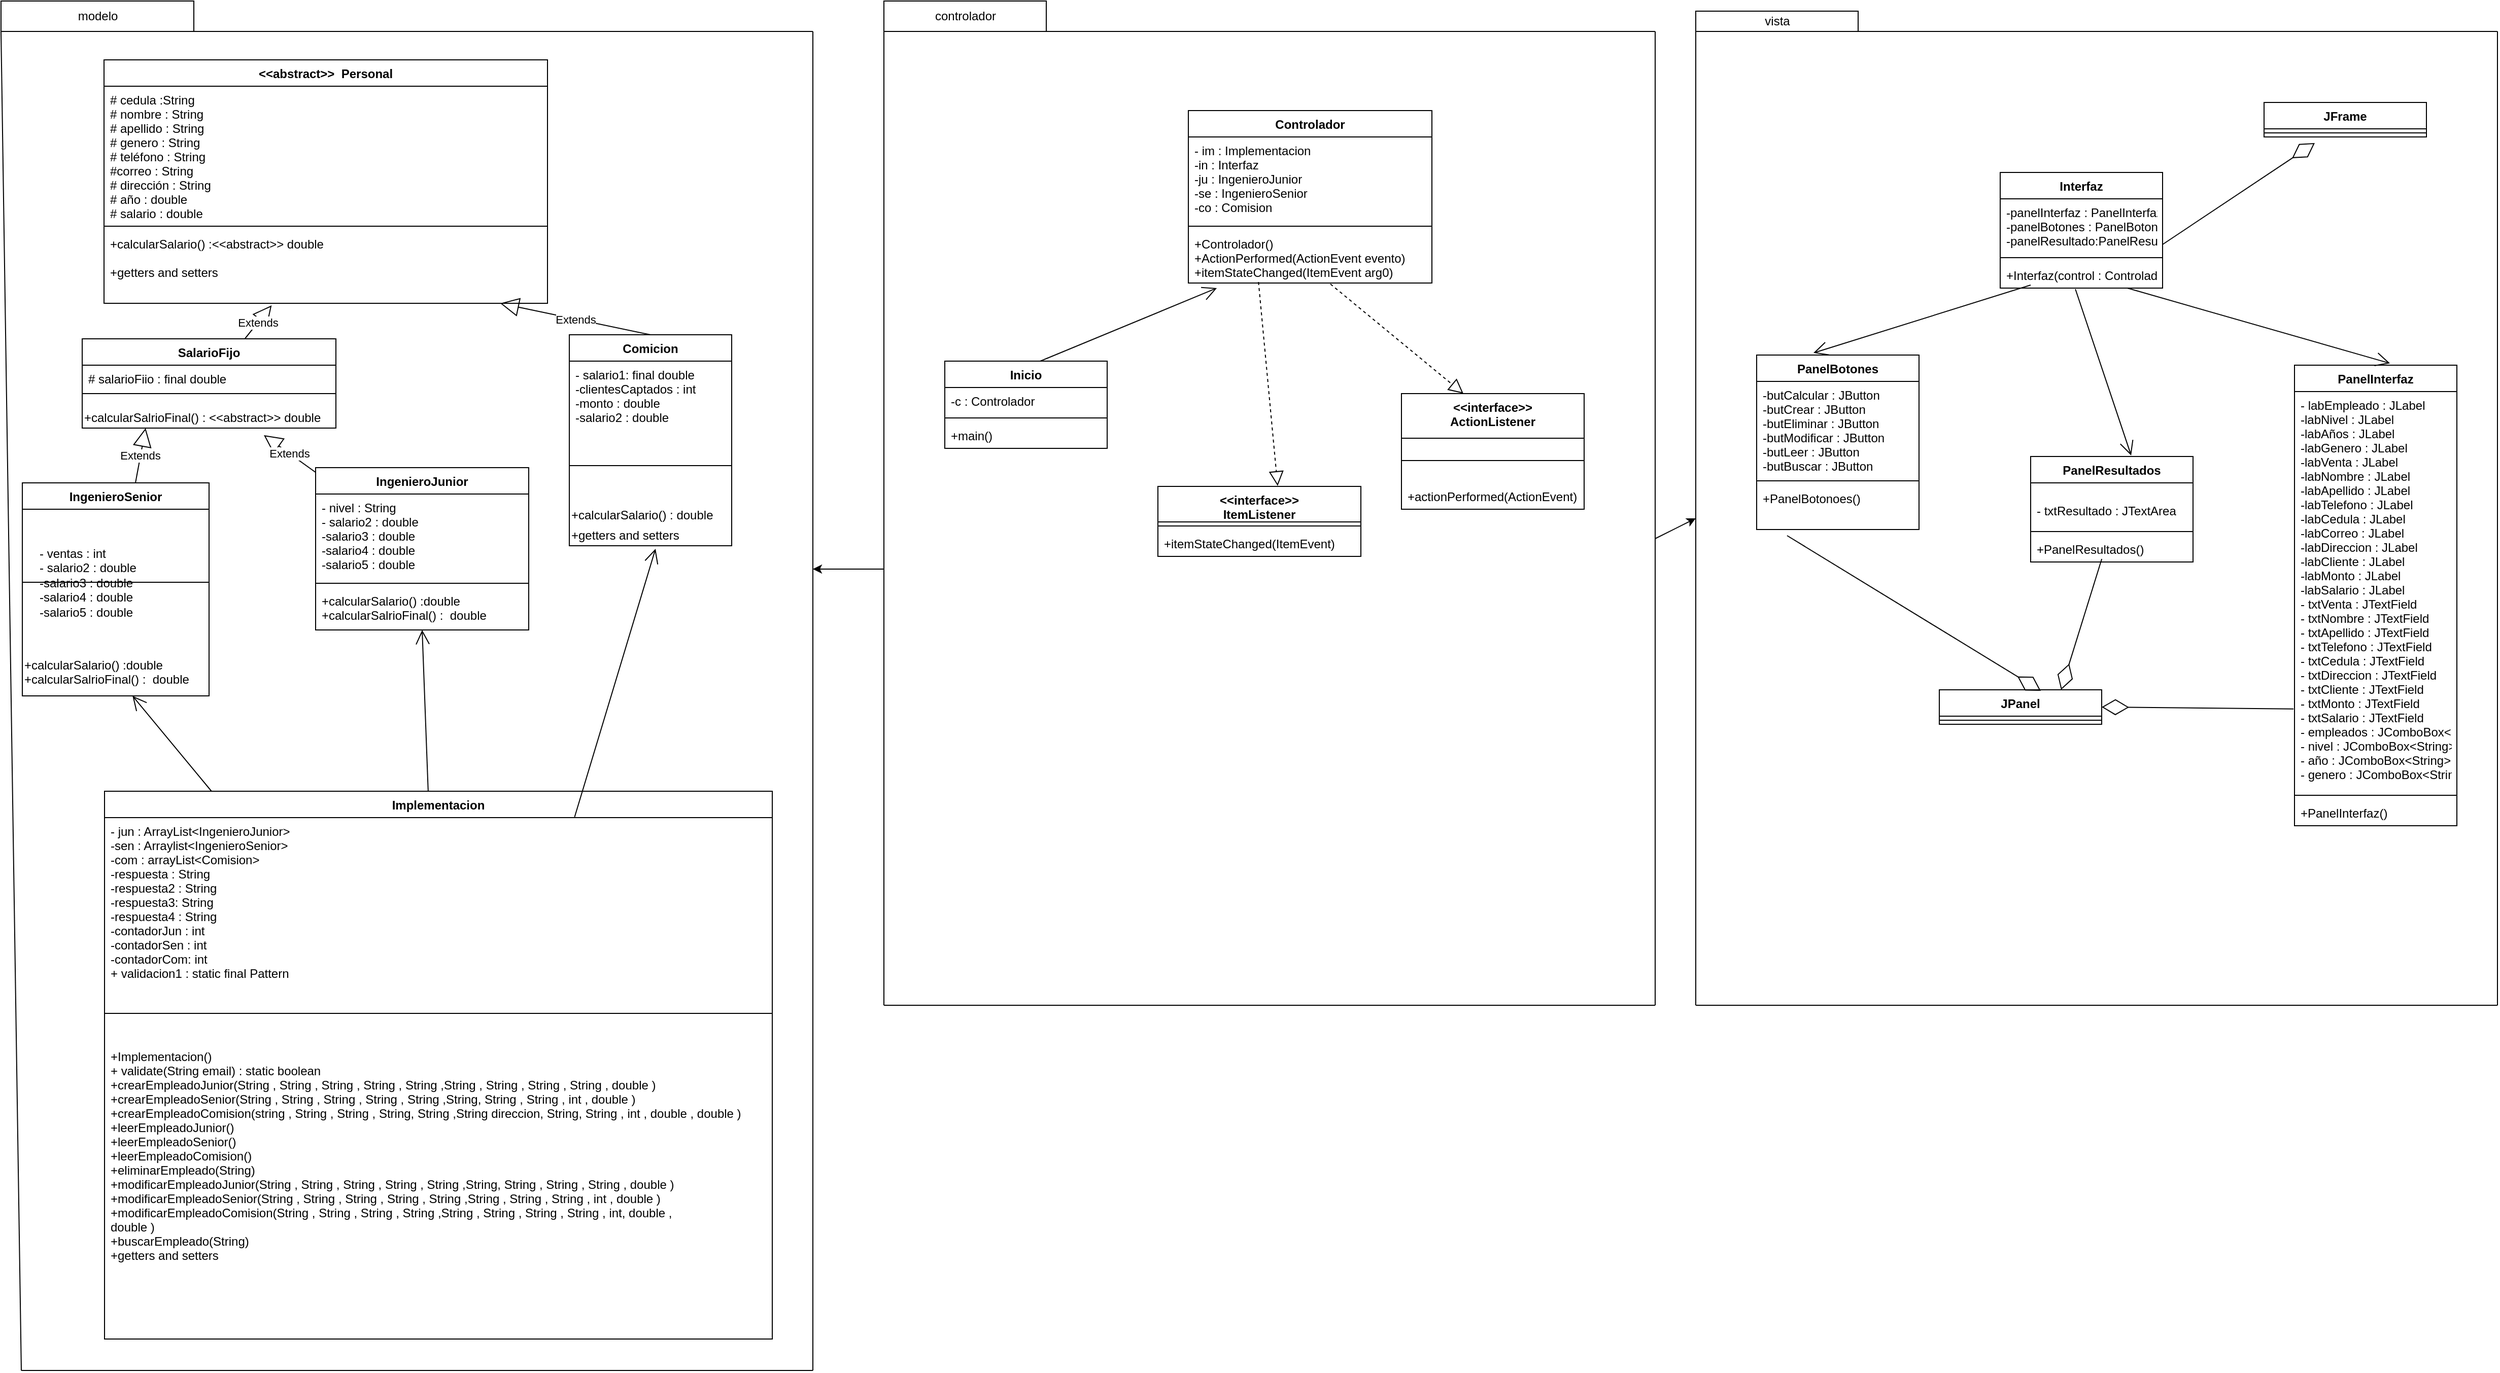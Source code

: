 <mxfile version="11.1.2" type="device"><diagram id="B9UfORxEtsSQzPQCp0wk" name="Page-1"><mxGraphModel dx="1662" dy="834" grid="1" gridSize="10" guides="1" tooltips="1" connect="1" arrows="1" fold="1" page="1" pageScale="1" pageWidth="827" pageHeight="1169" math="0" shadow="0"><root><mxCell id="0"/><mxCell id="1" parent="0"/><mxCell id="OYB0p-qL32B3Ee09H4bs-22" value="&lt;&lt;abstract&gt;&gt;  Personal" style="swimlane;fontStyle=1;align=center;verticalAlign=top;childLayout=stackLayout;horizontal=1;startSize=26;horizontalStack=0;resizeParent=1;resizeParentMax=0;resizeLast=0;collapsible=1;marginBottom=0;" parent="1" vertex="1"><mxGeometry x="111.5" y="68" width="437" height="240" as="geometry"/></mxCell><mxCell id="OYB0p-qL32B3Ee09H4bs-23" value="# cedula :String&#10;# nombre : String&#10;# apellido : String&#10;# genero : String&#10;# teléfono : String &#10;#correo : String&#10;# dirección : String&#10;# año : double&#10;# salario : double&#10;" style="text;strokeColor=none;fillColor=none;align=left;verticalAlign=top;spacingLeft=4;spacingRight=4;overflow=hidden;rotatable=0;points=[[0,0.5],[1,0.5]];portConstraint=eastwest;" parent="OYB0p-qL32B3Ee09H4bs-22" vertex="1"><mxGeometry y="26" width="437" height="134" as="geometry"/></mxCell><mxCell id="OYB0p-qL32B3Ee09H4bs-24" value="" style="line;strokeWidth=1;fillColor=none;align=left;verticalAlign=middle;spacingTop=-1;spacingLeft=3;spacingRight=3;rotatable=0;labelPosition=right;points=[];portConstraint=eastwest;" parent="OYB0p-qL32B3Ee09H4bs-22" vertex="1"><mxGeometry y="160" width="437" height="8" as="geometry"/></mxCell><mxCell id="OYB0p-qL32B3Ee09H4bs-25" value="+calcularSalario() :&lt;&lt;abstract&gt;&gt; double&#10;&#10;+getters and setters" style="text;strokeColor=none;fillColor=none;align=left;verticalAlign=top;spacingLeft=4;spacingRight=4;overflow=hidden;rotatable=0;points=[[0,0.5],[1,0.5]];portConstraint=eastwest;" parent="OYB0p-qL32B3Ee09H4bs-22" vertex="1"><mxGeometry y="168" width="437" height="72" as="geometry"/></mxCell><mxCell id="OYB0p-qL32B3Ee09H4bs-26" value="SalarioFijo" style="swimlane;fontStyle=1;align=center;verticalAlign=top;childLayout=stackLayout;horizontal=1;startSize=26;horizontalStack=0;resizeParent=1;resizeParentMax=0;resizeLast=0;collapsible=1;marginBottom=0;" parent="1" vertex="1"><mxGeometry x="90" y="343" width="250" height="88" as="geometry"/></mxCell><mxCell id="OYB0p-qL32B3Ee09H4bs-27" value="# salarioFijo : final double" style="text;strokeColor=none;fillColor=none;align=left;verticalAlign=top;spacingLeft=4;spacingRight=4;overflow=hidden;rotatable=0;points=[[0,0.5],[1,0.5]];portConstraint=eastwest;" parent="OYB0p-qL32B3Ee09H4bs-26" vertex="1"><mxGeometry y="26" width="250" height="14" as="geometry"/></mxCell><mxCell id="OYB0p-qL32B3Ee09H4bs-28" value="" style="line;strokeWidth=1;fillColor=none;align=left;verticalAlign=middle;spacingTop=-1;spacingLeft=3;spacingRight=3;rotatable=0;labelPosition=right;points=[];portConstraint=eastwest;" parent="OYB0p-qL32B3Ee09H4bs-26" vertex="1"><mxGeometry y="40" width="250" height="28" as="geometry"/></mxCell><mxCell id="TlpxCww3tJWDW8k8uzhV-54" value="+calcularSalrioFinal() : &amp;lt;&amp;lt;abstract&amp;gt;&amp;gt; double" style="text;html=1;resizable=0;points=[];autosize=1;align=left;verticalAlign=top;spacingTop=-4;" parent="OYB0p-qL32B3Ee09H4bs-26" vertex="1"><mxGeometry y="68" width="250" height="20" as="geometry"/></mxCell><mxCell id="OYB0p-qL32B3Ee09H4bs-30" value="Comicion" style="swimlane;fontStyle=1;align=center;verticalAlign=top;childLayout=stackLayout;horizontal=1;startSize=26;horizontalStack=0;resizeParent=1;resizeParentMax=0;resizeLast=0;collapsible=1;marginBottom=0;" parent="1" vertex="1"><mxGeometry x="570" y="339" width="160" height="208" as="geometry"/></mxCell><mxCell id="OYB0p-qL32B3Ee09H4bs-31" value="- salario1: final double&#10;-clientesCaptados : int&#10;-monto : double&#10;-salario2 : double" style="text;strokeColor=none;fillColor=none;align=left;verticalAlign=top;spacingLeft=4;spacingRight=4;overflow=hidden;rotatable=0;points=[[0,0.5],[1,0.5]];portConstraint=eastwest;" parent="OYB0p-qL32B3Ee09H4bs-30" vertex="1"><mxGeometry y="26" width="160" height="64" as="geometry"/></mxCell><mxCell id="OYB0p-qL32B3Ee09H4bs-32" value="" style="line;strokeWidth=1;fillColor=none;align=left;verticalAlign=middle;spacingTop=-1;spacingLeft=3;spacingRight=3;rotatable=0;labelPosition=right;points=[];portConstraint=eastwest;" parent="OYB0p-qL32B3Ee09H4bs-30" vertex="1"><mxGeometry y="90" width="160" height="78" as="geometry"/></mxCell><mxCell id="OYB0p-qL32B3Ee09H4bs-57" value="+calcularSalario() : double" style="text;html=1;resizable=0;points=[];autosize=1;align=left;verticalAlign=top;spacingTop=-4;" parent="OYB0p-qL32B3Ee09H4bs-30" vertex="1"><mxGeometry y="168" width="160" height="20" as="geometry"/></mxCell><mxCell id="JOCEr2NODLWoNBk8-Ieu-1" value="+getters and setters" style="text;html=1;resizable=0;points=[];autosize=1;align=left;verticalAlign=top;spacingTop=-4;" vertex="1" parent="OYB0p-qL32B3Ee09H4bs-30"><mxGeometry y="188" width="160" height="20" as="geometry"/></mxCell><mxCell id="OYB0p-qL32B3Ee09H4bs-35" value="Extends" style="endArrow=block;endSize=16;endFill=0;html=1;exitX=0.5;exitY=0;exitDx=0;exitDy=0;" parent="1" source="OYB0p-qL32B3Ee09H4bs-30" target="OYB0p-qL32B3Ee09H4bs-25" edge="1"><mxGeometry width="160" relative="1" as="geometry"><mxPoint x="500" y="300" as="sourcePoint"/><mxPoint x="660" y="300" as="targetPoint"/></mxGeometry></mxCell><mxCell id="OYB0p-qL32B3Ee09H4bs-36" value="Extends" style="endArrow=block;endSize=16;endFill=0;html=1;entryX=0.378;entryY=1.028;entryDx=0;entryDy=0;entryPerimeter=0;" parent="1" source="OYB0p-qL32B3Ee09H4bs-26" target="OYB0p-qL32B3Ee09H4bs-25" edge="1"><mxGeometry width="160" relative="1" as="geometry"><mxPoint x="230" y="280" as="sourcePoint"/><mxPoint x="390" y="280" as="targetPoint"/></mxGeometry></mxCell><mxCell id="OYB0p-qL32B3Ee09H4bs-37" value="IngenieroSenior" style="swimlane;fontStyle=1;align=center;verticalAlign=top;childLayout=stackLayout;horizontal=1;startSize=26;horizontalStack=0;resizeParent=1;resizeParentMax=0;resizeLast=0;collapsible=1;marginBottom=0;" parent="1" vertex="1"><mxGeometry x="31" y="485" width="184" height="210" as="geometry"/></mxCell><mxCell id="OYB0p-qL32B3Ee09H4bs-39" value="" style="line;strokeWidth=1;fillColor=none;align=left;verticalAlign=middle;spacingTop=-1;spacingLeft=3;spacingRight=3;rotatable=0;labelPosition=right;points=[];portConstraint=eastwest;" parent="OYB0p-qL32B3Ee09H4bs-37" vertex="1"><mxGeometry y="26" width="184" height="144" as="geometry"/></mxCell><mxCell id="JOCEr2NODLWoNBk8-Ieu-2" value="+calcularSalario() :double&lt;br style=&quot;padding: 0px ; margin: 0px&quot;&gt;+calcularSalrioFinal() :&amp;nbsp; double&lt;div style=&quot;padding: 0px ; margin: 0px&quot;&gt;&lt;br style=&quot;padding: 0px ; margin: 0px&quot;&gt;&lt;/div&gt;" style="text;html=1;resizable=0;points=[];autosize=1;align=left;verticalAlign=top;spacingTop=-4;" vertex="1" parent="OYB0p-qL32B3Ee09H4bs-37"><mxGeometry y="170" width="184" height="40" as="geometry"/></mxCell><mxCell id="OYB0p-qL32B3Ee09H4bs-41" value="IngenieroJunior" style="swimlane;fontStyle=1;align=center;verticalAlign=top;childLayout=stackLayout;horizontal=1;startSize=26;horizontalStack=0;resizeParent=1;resizeParentMax=0;resizeLast=0;collapsible=1;marginBottom=0;" parent="1" vertex="1"><mxGeometry x="320" y="470" width="210" height="160" as="geometry"/></mxCell><mxCell id="OYB0p-qL32B3Ee09H4bs-42" value="- nivel : String&#10;- salario2 : double&#10;-salario3 : double&#10;-salario4 : double&#10;-salario5 : double" style="text;strokeColor=none;fillColor=none;align=left;verticalAlign=top;spacingLeft=4;spacingRight=4;overflow=hidden;rotatable=0;points=[[0,0.5],[1,0.5]];portConstraint=eastwest;" parent="OYB0p-qL32B3Ee09H4bs-41" vertex="1"><mxGeometry y="26" width="210" height="84" as="geometry"/></mxCell><mxCell id="OYB0p-qL32B3Ee09H4bs-43" value="" style="line;strokeWidth=1;fillColor=none;align=left;verticalAlign=middle;spacingTop=-1;spacingLeft=3;spacingRight=3;rotatable=0;labelPosition=right;points=[];portConstraint=eastwest;" parent="OYB0p-qL32B3Ee09H4bs-41" vertex="1"><mxGeometry y="110" width="210" height="8" as="geometry"/></mxCell><mxCell id="OYB0p-qL32B3Ee09H4bs-44" value="+calcularSalario() :double&#10;+calcularSalrioFinal() :  double&#10;" style="text;strokeColor=none;fillColor=none;align=left;verticalAlign=top;spacingLeft=4;spacingRight=4;overflow=hidden;rotatable=0;points=[[0,0.5],[1,0.5]];portConstraint=eastwest;" parent="OYB0p-qL32B3Ee09H4bs-41" vertex="1"><mxGeometry y="118" width="210" height="42" as="geometry"/></mxCell><mxCell id="TlpxCww3tJWDW8k8uzhV-56" value="&#10;" style="text;strokeColor=none;fillColor=none;align=left;verticalAlign=top;spacingLeft=4;spacingRight=4;overflow=hidden;rotatable=0;points=[[0,0.5],[1,0.5]];portConstraint=eastwest;" parent="OYB0p-qL32B3Ee09H4bs-41" vertex="1"><mxGeometry y="160" width="210" as="geometry"/></mxCell><mxCell id="OYB0p-qL32B3Ee09H4bs-45" value="Extends" style="endArrow=block;endSize=16;endFill=0;html=1;entryX=0.25;entryY=1;entryDx=0;entryDy=0;" parent="1" source="OYB0p-qL32B3Ee09H4bs-37" target="OYB0p-qL32B3Ee09H4bs-26" edge="1"><mxGeometry width="160" relative="1" as="geometry"><mxPoint x="90" y="475.5" as="sourcePoint"/><mxPoint x="204.08" y="428.012" as="targetPoint"/></mxGeometry></mxCell><mxCell id="OYB0p-qL32B3Ee09H4bs-47" value="Extends" style="endArrow=block;endSize=16;endFill=0;html=1;" parent="1" source="OYB0p-qL32B3Ee09H4bs-41" edge="1"><mxGeometry width="160" relative="1" as="geometry"><mxPoint x="10" y="630" as="sourcePoint"/><mxPoint x="269" y="438" as="targetPoint"/><Array as="points"/></mxGeometry></mxCell><mxCell id="OYB0p-qL32B3Ee09H4bs-48" value="Implementacion" style="swimlane;fontStyle=1;align=center;verticalAlign=top;childLayout=stackLayout;horizontal=1;startSize=26;horizontalStack=0;resizeParent=1;resizeParentMax=0;resizeLast=0;collapsible=1;marginBottom=0;" parent="1" vertex="1"><mxGeometry x="112" y="789" width="658" height="540" as="geometry"/></mxCell><mxCell id="OYB0p-qL32B3Ee09H4bs-49" value="- jun : ArrayList&lt;IngenieroJunior&gt;&#10;-sen : Arraylist&lt;IngenieroSenior&gt;&#10;-com : arrayList&lt;Comision&gt;&#10;-respuesta : String&#10;-respuesta2 : String&#10;-respuesta3: String&#10;-respuesta4 : String&#10;-contadorJun : int&#10;-contadorSen : int&#10;-contadorCom: int&#10;+ validacion1 : static final Pattern&#10; " style="text;strokeColor=none;fillColor=none;align=left;verticalAlign=top;spacingLeft=4;spacingRight=4;overflow=hidden;rotatable=0;points=[[0,0.5],[1,0.5]];portConstraint=eastwest;" parent="OYB0p-qL32B3Ee09H4bs-48" vertex="1"><mxGeometry y="26" width="658" height="164" as="geometry"/></mxCell><mxCell id="OYB0p-qL32B3Ee09H4bs-50" value="" style="line;strokeWidth=1;fillColor=none;align=left;verticalAlign=middle;spacingTop=-1;spacingLeft=3;spacingRight=3;rotatable=0;labelPosition=right;points=[];portConstraint=eastwest;" parent="OYB0p-qL32B3Ee09H4bs-48" vertex="1"><mxGeometry y="190" width="658" height="58" as="geometry"/></mxCell><mxCell id="OYB0p-qL32B3Ee09H4bs-51" value="+Implementacion()&#10;+ validate(String email) : static boolean&#10;+crearEmpleadoJunior(String , String , String , String , String ,String , String , String , String , double )&#10;+crearEmpleadoSenior(String , String , String , String , String ,String, String , String , int , double )&#10;+crearEmpleadoComision(string , String , String , String, String ,String direccion, String, String , int , double , double )&#10;+leerEmpleadoJunior()&#10;+leerEmpleadoSenior()&#10;+leerEmpleadoComision()&#10;+eliminarEmpleado(String)&#10;+modificarEmpleadoJunior(String , String , String , String , String ,String, String , String , String , double )&#10;+modificarEmpleadoSenior(String , String , String , String , String ,String , String , String , int , double )&#10;+modificarEmpleadoComision(String , String , String , String ,String , String , String , String , int, double ,&#10;&#9;&#9;&#9;double )&#10;+buscarEmpleado(String)&#10;+getters and setters" style="text;strokeColor=none;fillColor=none;align=left;verticalAlign=top;spacingLeft=4;spacingRight=4;overflow=hidden;rotatable=0;points=[[0,0.5],[1,0.5]];portConstraint=eastwest;" parent="OYB0p-qL32B3Ee09H4bs-48" vertex="1"><mxGeometry y="248" width="658" height="292" as="geometry"/></mxCell><mxCell id="OYB0p-qL32B3Ee09H4bs-52" value="" style="endArrow=open;endFill=1;endSize=12;html=1;" parent="1" source="OYB0p-qL32B3Ee09H4bs-48" target="TlpxCww3tJWDW8k8uzhV-56" edge="1"><mxGeometry width="160" relative="1" as="geometry"><mxPoint x="470" y="700" as="sourcePoint"/><mxPoint x="334" y="588" as="targetPoint"/></mxGeometry></mxCell><mxCell id="OYB0p-qL32B3Ee09H4bs-53" value="" style="endArrow=open;endFill=1;endSize=12;html=1;" parent="1" source="OYB0p-qL32B3Ee09H4bs-48" edge="1" target="JOCEr2NODLWoNBk8-Ieu-2"><mxGeometry width="160" relative="1" as="geometry"><mxPoint x="120" y="720" as="sourcePoint"/><mxPoint x="140" y="690" as="targetPoint"/></mxGeometry></mxCell><mxCell id="OYB0p-qL32B3Ee09H4bs-54" value="" style="endArrow=open;endFill=1;endSize=12;html=1;exitX=0.704;exitY=0.047;exitDx=0;exitDy=0;exitPerimeter=0;entryX=0.531;entryY=1.15;entryDx=0;entryDy=0;entryPerimeter=0;" parent="1" source="OYB0p-qL32B3Ee09H4bs-48" target="JOCEr2NODLWoNBk8-Ieu-1" edge="1"><mxGeometry width="160" relative="1" as="geometry"><mxPoint x="560" y="630" as="sourcePoint"/><mxPoint x="644.398" y="425" as="targetPoint"/></mxGeometry></mxCell><mxCell id="TlpxCww3tJWDW8k8uzhV-13" value="" style="endArrow=none;html=1;" parent="1" edge="1"><mxGeometry width="50" height="50" relative="1" as="geometry"><mxPoint x="30" y="1360" as="sourcePoint"/><mxPoint x="10" y="40" as="targetPoint"/></mxGeometry></mxCell><mxCell id="TlpxCww3tJWDW8k8uzhV-14" value="" style="endArrow=none;html=1;" parent="1" edge="1"><mxGeometry width="50" height="50" relative="1" as="geometry"><mxPoint x="30" y="1360" as="sourcePoint"/><mxPoint x="810" y="1360" as="targetPoint"/></mxGeometry></mxCell><mxCell id="TlpxCww3tJWDW8k8uzhV-15" value="" style="endArrow=none;html=1;" parent="1" edge="1"><mxGeometry width="50" height="50" relative="1" as="geometry"><mxPoint x="810" y="1360" as="sourcePoint"/><mxPoint x="810" y="40" as="targetPoint"/></mxGeometry></mxCell><mxCell id="TlpxCww3tJWDW8k8uzhV-16" value="" style="endArrow=none;html=1;" parent="1" edge="1"><mxGeometry width="50" height="50" relative="1" as="geometry"><mxPoint x="10" y="40" as="sourcePoint"/><mxPoint x="810" y="40" as="targetPoint"/><Array as="points"><mxPoint x="620" y="40"/></Array></mxGeometry></mxCell><mxCell id="TlpxCww3tJWDW8k8uzhV-17" value="" style="endArrow=none;html=1;" parent="1" edge="1"><mxGeometry width="50" height="50" relative="1" as="geometry"><mxPoint x="10" y="20" as="sourcePoint"/><mxPoint x="200" y="20" as="targetPoint"/><Array as="points"/></mxGeometry></mxCell><mxCell id="TlpxCww3tJWDW8k8uzhV-18" value="" style="endArrow=none;html=1;" parent="1" edge="1"><mxGeometry width="50" height="50" relative="1" as="geometry"><mxPoint x="200" y="40" as="sourcePoint"/><mxPoint x="200" y="20" as="targetPoint"/></mxGeometry></mxCell><mxCell id="TlpxCww3tJWDW8k8uzhV-19" value="" style="endArrow=none;html=1;" parent="1" edge="1"><mxGeometry width="50" height="50" relative="1" as="geometry"><mxPoint x="10" y="40" as="sourcePoint"/><mxPoint x="10" y="20" as="targetPoint"/></mxGeometry></mxCell><mxCell id="TlpxCww3tJWDW8k8uzhV-20" value="Controlador" style="swimlane;fontStyle=1;align=center;verticalAlign=top;childLayout=stackLayout;horizontal=1;startSize=26;horizontalStack=0;resizeParent=1;resizeParentMax=0;resizeLast=0;collapsible=1;marginBottom=0;" parent="1" vertex="1"><mxGeometry x="1180" y="118" width="240" height="170" as="geometry"/></mxCell><mxCell id="TlpxCww3tJWDW8k8uzhV-21" value="- im : Implementacion&#10;-in : Interfaz&#10;-ju : IngenieroJunior&#10;-se : IngenieroSenior&#10;-co : Comision" style="text;strokeColor=none;fillColor=none;align=left;verticalAlign=top;spacingLeft=4;spacingRight=4;overflow=hidden;rotatable=0;points=[[0,0.5],[1,0.5]];portConstraint=eastwest;" parent="TlpxCww3tJWDW8k8uzhV-20" vertex="1"><mxGeometry y="26" width="240" height="84" as="geometry"/></mxCell><mxCell id="TlpxCww3tJWDW8k8uzhV-22" value="" style="line;strokeWidth=1;fillColor=none;align=left;verticalAlign=middle;spacingTop=-1;spacingLeft=3;spacingRight=3;rotatable=0;labelPosition=right;points=[];portConstraint=eastwest;" parent="TlpxCww3tJWDW8k8uzhV-20" vertex="1"><mxGeometry y="110" width="240" height="8" as="geometry"/></mxCell><mxCell id="TlpxCww3tJWDW8k8uzhV-23" value="+Controlador()&#10;+ActionPerformed(ActionEvent evento)&#10;+itemStateChanged(ItemEvent arg0)" style="text;strokeColor=none;fillColor=none;align=left;verticalAlign=top;spacingLeft=4;spacingRight=4;overflow=hidden;rotatable=0;points=[[0,0.5],[1,0.5]];portConstraint=eastwest;" parent="TlpxCww3tJWDW8k8uzhV-20" vertex="1"><mxGeometry y="118" width="240" height="52" as="geometry"/></mxCell><mxCell id="TlpxCww3tJWDW8k8uzhV-24" value="" style="endArrow=none;html=1;" parent="1" edge="1"><mxGeometry width="50" height="50" relative="1" as="geometry"><mxPoint x="880" y="1000" as="sourcePoint"/><mxPoint x="880" y="30" as="targetPoint"/></mxGeometry></mxCell><mxCell id="TlpxCww3tJWDW8k8uzhV-25" value="" style="endArrow=none;html=1;" parent="1" edge="1"><mxGeometry width="50" height="50" relative="1" as="geometry"><mxPoint x="880" y="1000" as="sourcePoint"/><mxPoint x="1640" y="1000" as="targetPoint"/></mxGeometry></mxCell><mxCell id="TlpxCww3tJWDW8k8uzhV-26" value="" style="endArrow=none;html=1;" parent="1" edge="1"><mxGeometry width="50" height="50" relative="1" as="geometry"><mxPoint x="1640" y="1000" as="sourcePoint"/><mxPoint x="1640" y="40" as="targetPoint"/></mxGeometry></mxCell><mxCell id="TlpxCww3tJWDW8k8uzhV-27" value="" style="endArrow=none;html=1;" parent="1" edge="1"><mxGeometry width="50" height="50" relative="1" as="geometry"><mxPoint x="880" y="40" as="sourcePoint"/><mxPoint x="1640" y="40" as="targetPoint"/></mxGeometry></mxCell><mxCell id="TlpxCww3tJWDW8k8uzhV-28" value="" style="endArrow=classic;html=1;" parent="1" edge="1"><mxGeometry width="50" height="50" relative="1" as="geometry"><mxPoint x="880" y="570" as="sourcePoint"/><mxPoint x="810" y="570" as="targetPoint"/></mxGeometry></mxCell><mxCell id="TlpxCww3tJWDW8k8uzhV-29" value="" style="endArrow=none;html=1;" parent="1" source="TlpxCww3tJWDW8k8uzhV-50" edge="1"><mxGeometry width="50" height="50" relative="1" as="geometry"><mxPoint x="880" y="20" as="sourcePoint"/><mxPoint x="1040" y="20" as="targetPoint"/></mxGeometry></mxCell><mxCell id="TlpxCww3tJWDW8k8uzhV-30" value="" style="endArrow=none;html=1;" parent="1" edge="1"><mxGeometry width="50" height="50" relative="1" as="geometry"><mxPoint x="1040" y="40" as="sourcePoint"/><mxPoint x="1040" y="20" as="targetPoint"/></mxGeometry></mxCell><mxCell id="TlpxCww3tJWDW8k8uzhV-31" value="" style="endArrow=none;html=1;" parent="1" edge="1"><mxGeometry width="50" height="50" relative="1" as="geometry"><mxPoint x="880" y="40" as="sourcePoint"/><mxPoint x="880" y="20" as="targetPoint"/><Array as="points"/></mxGeometry></mxCell><mxCell id="TlpxCww3tJWDW8k8uzhV-32" value="Interfaz" style="swimlane;fontStyle=1;align=center;verticalAlign=top;childLayout=stackLayout;horizontal=1;startSize=26;horizontalStack=0;resizeParent=1;resizeParentMax=0;resizeLast=0;collapsible=1;marginBottom=0;" parent="1" vertex="1"><mxGeometry x="1980" y="179" width="160" height="114" as="geometry"/></mxCell><mxCell id="TlpxCww3tJWDW8k8uzhV-33" value="-panelInterfaz : PanelInterfaz&#10;-panelBotones : PanelBotones&#10;-panelResultado:PanelResultado&#10;" style="text;strokeColor=none;fillColor=none;align=left;verticalAlign=top;spacingLeft=4;spacingRight=4;overflow=hidden;rotatable=0;points=[[0,0.5],[1,0.5]];portConstraint=eastwest;" parent="TlpxCww3tJWDW8k8uzhV-32" vertex="1"><mxGeometry y="26" width="160" height="54" as="geometry"/></mxCell><mxCell id="TlpxCww3tJWDW8k8uzhV-34" value="" style="line;strokeWidth=1;fillColor=none;align=left;verticalAlign=middle;spacingTop=-1;spacingLeft=3;spacingRight=3;rotatable=0;labelPosition=right;points=[];portConstraint=eastwest;" parent="TlpxCww3tJWDW8k8uzhV-32" vertex="1"><mxGeometry y="80" width="160" height="8" as="geometry"/></mxCell><mxCell id="TlpxCww3tJWDW8k8uzhV-35" value="+Interfaz(control : Controlador)" style="text;strokeColor=none;fillColor=none;align=left;verticalAlign=top;spacingLeft=4;spacingRight=4;overflow=hidden;rotatable=0;points=[[0,0.5],[1,0.5]];portConstraint=eastwest;" parent="TlpxCww3tJWDW8k8uzhV-32" vertex="1"><mxGeometry y="88" width="160" height="26" as="geometry"/></mxCell><mxCell id="TlpxCww3tJWDW8k8uzhV-36" value="" style="endArrow=classic;html=1;" parent="1" edge="1"><mxGeometry width="50" height="50" relative="1" as="geometry"><mxPoint x="1640" y="540" as="sourcePoint"/><mxPoint x="1680" y="520" as="targetPoint"/></mxGeometry></mxCell><mxCell id="TlpxCww3tJWDW8k8uzhV-37" value="" style="endArrow=none;html=1;" parent="1" edge="1"><mxGeometry width="50" height="50" relative="1" as="geometry"><mxPoint x="1680" y="1000" as="sourcePoint"/><mxPoint x="1680" y="40" as="targetPoint"/></mxGeometry></mxCell><mxCell id="TlpxCww3tJWDW8k8uzhV-38" value="" style="endArrow=none;html=1;" parent="1" edge="1"><mxGeometry width="50" height="50" relative="1" as="geometry"><mxPoint x="1680" y="1000" as="sourcePoint"/><mxPoint x="2470" y="1000" as="targetPoint"/></mxGeometry></mxCell><mxCell id="TlpxCww3tJWDW8k8uzhV-39" value="" style="endArrow=none;html=1;" parent="1" edge="1"><mxGeometry width="50" height="50" relative="1" as="geometry"><mxPoint x="2470" y="1000" as="sourcePoint"/><mxPoint x="2470" y="40" as="targetPoint"/></mxGeometry></mxCell><mxCell id="TlpxCww3tJWDW8k8uzhV-40" value="" style="endArrow=none;html=1;" parent="1" edge="1"><mxGeometry width="50" height="50" relative="1" as="geometry"><mxPoint x="1680" y="40" as="sourcePoint"/><mxPoint x="2470" y="40" as="targetPoint"/></mxGeometry></mxCell><mxCell id="TlpxCww3tJWDW8k8uzhV-41" value="" style="endArrow=none;html=1;" parent="1" source="TlpxCww3tJWDW8k8uzhV-48" edge="1"><mxGeometry width="50" height="50" relative="1" as="geometry"><mxPoint x="1840" y="20" as="sourcePoint"/><mxPoint x="1680" y="20" as="targetPoint"/></mxGeometry></mxCell><mxCell id="TlpxCww3tJWDW8k8uzhV-43" value="" style="endArrow=none;html=1;" parent="1" edge="1"><mxGeometry width="50" height="50" relative="1" as="geometry"><mxPoint x="1680" y="70" as="sourcePoint"/><mxPoint x="1680" y="20" as="targetPoint"/></mxGeometry></mxCell><mxCell id="TlpxCww3tJWDW8k8uzhV-44" value="" style="endArrow=none;html=1;" parent="1" edge="1"><mxGeometry width="50" height="50" relative="1" as="geometry"><mxPoint x="1680" y="60" as="sourcePoint"/><mxPoint x="1680" y="20" as="targetPoint"/></mxGeometry></mxCell><mxCell id="TlpxCww3tJWDW8k8uzhV-46" value="" style="endArrow=none;html=1;" parent="1" edge="1"><mxGeometry width="50" height="50" relative="1" as="geometry"><mxPoint x="1840" y="40" as="sourcePoint"/><mxPoint x="1840" y="20" as="targetPoint"/></mxGeometry></mxCell><mxCell id="TlpxCww3tJWDW8k8uzhV-48" value="vista" style="html=1;" parent="1" vertex="1"><mxGeometry x="1680" y="20" width="160" height="20" as="geometry"/></mxCell><mxCell id="TlpxCww3tJWDW8k8uzhV-49" value="" style="endArrow=none;html=1;" parent="1" target="TlpxCww3tJWDW8k8uzhV-48" edge="1"><mxGeometry width="50" height="50" relative="1" as="geometry"><mxPoint x="1840" y="20" as="sourcePoint"/><mxPoint x="1680" y="20" as="targetPoint"/></mxGeometry></mxCell><mxCell id="TlpxCww3tJWDW8k8uzhV-50" value="controlador" style="html=1;" parent="1" vertex="1"><mxGeometry x="880" y="10" width="160" height="30" as="geometry"/></mxCell><mxCell id="TlpxCww3tJWDW8k8uzhV-51" value="" style="endArrow=none;html=1;" parent="1" target="TlpxCww3tJWDW8k8uzhV-50" edge="1"><mxGeometry width="50" height="50" relative="1" as="geometry"><mxPoint x="880" y="20" as="sourcePoint"/><mxPoint x="1040" y="20" as="targetPoint"/></mxGeometry></mxCell><mxCell id="TlpxCww3tJWDW8k8uzhV-52" value="modelo" style="html=1;" parent="1" vertex="1"><mxGeometry x="10" y="10" width="190" height="30" as="geometry"/></mxCell><mxCell id="TlpxCww3tJWDW8k8uzhV-58" value="- ventas : int&lt;br&gt;- salario2 : double&lt;br style=&quot;padding: 0px ; margin: 0px&quot;&gt;-salario3 : double&lt;br style=&quot;padding: 0px ; margin: 0px&quot;&gt;-salario4 : double&lt;br style=&quot;padding: 0px ; margin: 0px&quot;&gt;-salario5 : double" style="text;html=1;resizable=0;points=[];autosize=1;align=left;verticalAlign=top;spacingTop=-4;" parent="1" vertex="1"><mxGeometry x="46" y="545" width="110" height="70" as="geometry"/></mxCell><mxCell id="TlpxCww3tJWDW8k8uzhV-60" value="Inicio" style="swimlane;fontStyle=1;align=center;verticalAlign=top;childLayout=stackLayout;horizontal=1;startSize=26;horizontalStack=0;resizeParent=1;resizeParentMax=0;resizeLast=0;collapsible=1;marginBottom=0;" parent="1" vertex="1"><mxGeometry x="940" y="365" width="160" height="86" as="geometry"/></mxCell><mxCell id="TlpxCww3tJWDW8k8uzhV-61" value="-c : Controlador" style="text;strokeColor=none;fillColor=none;align=left;verticalAlign=top;spacingLeft=4;spacingRight=4;overflow=hidden;rotatable=0;points=[[0,0.5],[1,0.5]];portConstraint=eastwest;" parent="TlpxCww3tJWDW8k8uzhV-60" vertex="1"><mxGeometry y="26" width="160" height="26" as="geometry"/></mxCell><mxCell id="TlpxCww3tJWDW8k8uzhV-62" value="" style="line;strokeWidth=1;fillColor=none;align=left;verticalAlign=middle;spacingTop=-1;spacingLeft=3;spacingRight=3;rotatable=0;labelPosition=right;points=[];portConstraint=eastwest;" parent="TlpxCww3tJWDW8k8uzhV-60" vertex="1"><mxGeometry y="52" width="160" height="8" as="geometry"/></mxCell><mxCell id="TlpxCww3tJWDW8k8uzhV-63" value="+main()" style="text;strokeColor=none;fillColor=none;align=left;verticalAlign=top;spacingLeft=4;spacingRight=4;overflow=hidden;rotatable=0;points=[[0,0.5],[1,0.5]];portConstraint=eastwest;" parent="TlpxCww3tJWDW8k8uzhV-60" vertex="1"><mxGeometry y="60" width="160" height="26" as="geometry"/></mxCell><mxCell id="TlpxCww3tJWDW8k8uzhV-64" value="&lt;&lt;interface&gt;&gt;&#10;ActionListener" style="swimlane;fontStyle=1;align=center;verticalAlign=top;childLayout=stackLayout;horizontal=1;startSize=44;horizontalStack=0;resizeParent=1;resizeParentMax=0;resizeLast=0;collapsible=1;marginBottom=0;" parent="1" vertex="1"><mxGeometry x="1390" y="397" width="180" height="114" as="geometry"/></mxCell><mxCell id="TlpxCww3tJWDW8k8uzhV-66" value="" style="line;strokeWidth=1;fillColor=none;align=left;verticalAlign=middle;spacingTop=-1;spacingLeft=3;spacingRight=3;rotatable=0;labelPosition=right;points=[];portConstraint=eastwest;" parent="TlpxCww3tJWDW8k8uzhV-64" vertex="1"><mxGeometry y="44" width="180" height="44" as="geometry"/></mxCell><mxCell id="TlpxCww3tJWDW8k8uzhV-67" value="+actionPerformed(ActionEvent)" style="text;strokeColor=none;fillColor=none;align=left;verticalAlign=top;spacingLeft=4;spacingRight=4;overflow=hidden;rotatable=0;points=[[0,0.5],[1,0.5]];portConstraint=eastwest;" parent="TlpxCww3tJWDW8k8uzhV-64" vertex="1"><mxGeometry y="88" width="180" height="26" as="geometry"/></mxCell><mxCell id="TlpxCww3tJWDW8k8uzhV-68" value="&lt;&lt;interface&gt;&gt;&#10;ItemListener" style="swimlane;fontStyle=1;align=center;verticalAlign=top;childLayout=stackLayout;horizontal=1;startSize=35;horizontalStack=0;resizeParent=1;resizeParentMax=0;resizeLast=0;collapsible=1;marginBottom=0;" parent="1" vertex="1"><mxGeometry x="1150" y="488.5" width="200" height="69" as="geometry"/></mxCell><mxCell id="TlpxCww3tJWDW8k8uzhV-70" value="" style="line;strokeWidth=1;fillColor=none;align=left;verticalAlign=middle;spacingTop=-1;spacingLeft=3;spacingRight=3;rotatable=0;labelPosition=right;points=[];portConstraint=eastwest;" parent="TlpxCww3tJWDW8k8uzhV-68" vertex="1"><mxGeometry y="35" width="200" height="8" as="geometry"/></mxCell><mxCell id="TlpxCww3tJWDW8k8uzhV-71" value="+itemStateChanged(ItemEvent)" style="text;strokeColor=none;fillColor=none;align=left;verticalAlign=top;spacingLeft=4;spacingRight=4;overflow=hidden;rotatable=0;points=[[0,0.5],[1,0.5]];portConstraint=eastwest;" parent="TlpxCww3tJWDW8k8uzhV-68" vertex="1"><mxGeometry y="43" width="200" height="26" as="geometry"/></mxCell><mxCell id="TlpxCww3tJWDW8k8uzhV-73" value="" style="endArrow=open;endFill=1;endSize=12;html=1;entryX=0.117;entryY=1.096;entryDx=0;entryDy=0;entryPerimeter=0;exitX=0.588;exitY=0;exitDx=0;exitDy=0;exitPerimeter=0;" parent="1" source="TlpxCww3tJWDW8k8uzhV-60" target="TlpxCww3tJWDW8k8uzhV-23" edge="1"><mxGeometry width="160" relative="1" as="geometry"><mxPoint x="1040" y="330" as="sourcePoint"/><mxPoint x="1200" y="330" as="targetPoint"/></mxGeometry></mxCell><mxCell id="TlpxCww3tJWDW8k8uzhV-75" value="" style="endArrow=block;dashed=1;endFill=0;endSize=12;html=1;entryX=0.59;entryY=-0.007;entryDx=0;entryDy=0;entryPerimeter=0;exitX=0.288;exitY=0.981;exitDx=0;exitDy=0;exitPerimeter=0;" parent="1" source="TlpxCww3tJWDW8k8uzhV-23" target="TlpxCww3tJWDW8k8uzhV-68" edge="1"><mxGeometry width="160" relative="1" as="geometry"><mxPoint x="1250" y="300" as="sourcePoint"/><mxPoint x="1330" y="420" as="targetPoint"/></mxGeometry></mxCell><mxCell id="TlpxCww3tJWDW8k8uzhV-76" value="" style="endArrow=block;dashed=1;endFill=0;endSize=12;html=1;entryX=0.339;entryY=0;entryDx=0;entryDy=0;entryPerimeter=0;" parent="1" target="TlpxCww3tJWDW8k8uzhV-64" edge="1"><mxGeometry width="160" relative="1" as="geometry"><mxPoint x="1320" y="289" as="sourcePoint"/><mxPoint x="1338" y="477.017" as="targetPoint"/></mxGeometry></mxCell><mxCell id="TlpxCww3tJWDW8k8uzhV-77" value="PanelResultados" style="swimlane;fontStyle=1;align=center;verticalAlign=top;childLayout=stackLayout;horizontal=1;startSize=26;horizontalStack=0;resizeParent=1;resizeParentMax=0;resizeLast=0;collapsible=1;marginBottom=0;" parent="1" vertex="1"><mxGeometry x="2010" y="459" width="160" height="104" as="geometry"/></mxCell><mxCell id="TlpxCww3tJWDW8k8uzhV-78" value="&#10;- txtResultado : JTextArea" style="text;strokeColor=none;fillColor=none;align=left;verticalAlign=top;spacingLeft=4;spacingRight=4;overflow=hidden;rotatable=0;points=[[0,0.5],[1,0.5]];portConstraint=eastwest;" parent="TlpxCww3tJWDW8k8uzhV-77" vertex="1"><mxGeometry y="26" width="160" height="44" as="geometry"/></mxCell><mxCell id="TlpxCww3tJWDW8k8uzhV-79" value="" style="line;strokeWidth=1;fillColor=none;align=left;verticalAlign=middle;spacingTop=-1;spacingLeft=3;spacingRight=3;rotatable=0;labelPosition=right;points=[];portConstraint=eastwest;" parent="TlpxCww3tJWDW8k8uzhV-77" vertex="1"><mxGeometry y="70" width="160" height="8" as="geometry"/></mxCell><mxCell id="TlpxCww3tJWDW8k8uzhV-80" value="+PanelResultados()" style="text;strokeColor=none;fillColor=none;align=left;verticalAlign=top;spacingLeft=4;spacingRight=4;overflow=hidden;rotatable=0;points=[[0,0.5],[1,0.5]];portConstraint=eastwest;" parent="TlpxCww3tJWDW8k8uzhV-77" vertex="1"><mxGeometry y="78" width="160" height="26" as="geometry"/></mxCell><mxCell id="TlpxCww3tJWDW8k8uzhV-81" value="PanelInterfaz" style="swimlane;fontStyle=1;align=center;verticalAlign=top;childLayout=stackLayout;horizontal=1;startSize=26;horizontalStack=0;resizeParent=1;resizeParentMax=0;resizeLast=0;collapsible=1;marginBottom=0;" parent="1" vertex="1"><mxGeometry x="2270" y="369" width="160" height="454" as="geometry"/></mxCell><mxCell id="TlpxCww3tJWDW8k8uzhV-82" value="- labEmpleado : JLabel&#10;-labNivel : JLabel&#10;-labAños : JLabel&#10;-labGenero : JLabel&#10;-labVenta : JLabel&#10;-labNombre : JLabel&#10;-labApellido : JLabel&#10;-labTelefono : JLabel&#10;-labCedula : JLabel&#10;-labCorreo : JLabel&#10;-labDireccion : JLabel&#10;-labCliente : JLabel&#10;-labMonto : JLabel&#10;-labSalario : JLabel&#10;- txtVenta : JTextField&#10;- txtNombre : JTextField&#10;- txtApellido : JTextField&#10;- txtTelefono : JTextField&#10;- txtCedula : JTextField&#10;- txtDireccion : JTextField&#10;- txtCliente : JTextField&#10;- txtMonto : JTextField&#10;- txtSalario : JTextField&#10;- empleados : JComboBox&lt;String&gt;&#10;- nivel : JComboBox&lt;String&gt;&#10;- año : JComboBox&lt;String&gt;&#10;- genero : JComboBox&lt;String&gt;&#10;&#10;" style="text;strokeColor=none;fillColor=none;align=left;verticalAlign=top;spacingLeft=4;spacingRight=4;overflow=hidden;rotatable=0;points=[[0,0.5],[1,0.5]];portConstraint=eastwest;" parent="TlpxCww3tJWDW8k8uzhV-81" vertex="1"><mxGeometry y="26" width="160" height="394" as="geometry"/></mxCell><mxCell id="TlpxCww3tJWDW8k8uzhV-83" value="" style="line;strokeWidth=1;fillColor=none;align=left;verticalAlign=middle;spacingTop=-1;spacingLeft=3;spacingRight=3;rotatable=0;labelPosition=right;points=[];portConstraint=eastwest;" parent="TlpxCww3tJWDW8k8uzhV-81" vertex="1"><mxGeometry y="420" width="160" height="8" as="geometry"/></mxCell><mxCell id="TlpxCww3tJWDW8k8uzhV-84" value="+PanelInterfaz()" style="text;strokeColor=none;fillColor=none;align=left;verticalAlign=top;spacingLeft=4;spacingRight=4;overflow=hidden;rotatable=0;points=[[0,0.5],[1,0.5]];portConstraint=eastwest;" parent="TlpxCww3tJWDW8k8uzhV-81" vertex="1"><mxGeometry y="428" width="160" height="26" as="geometry"/></mxCell><mxCell id="TlpxCww3tJWDW8k8uzhV-85" value="PanelBotones" style="swimlane;fontStyle=1;align=center;verticalAlign=top;childLayout=stackLayout;horizontal=1;startSize=26;horizontalStack=0;resizeParent=1;resizeParentMax=0;resizeLast=0;collapsible=1;marginBottom=0;" parent="1" vertex="1"><mxGeometry x="1740" y="359" width="160" height="172" as="geometry"/></mxCell><mxCell id="TlpxCww3tJWDW8k8uzhV-86" value="-butCalcular : JButton&#10;-butCrear : JButton&#10;-butEliminar : JButton&#10;-butModificar : JButton&#10;-butLeer : JButton&#10;-butBuscar : JButton&#10;" style="text;strokeColor=none;fillColor=none;align=left;verticalAlign=top;spacingLeft=4;spacingRight=4;overflow=hidden;rotatable=0;points=[[0,0.5],[1,0.5]];portConstraint=eastwest;" parent="TlpxCww3tJWDW8k8uzhV-85" vertex="1"><mxGeometry y="26" width="160" height="94" as="geometry"/></mxCell><mxCell id="TlpxCww3tJWDW8k8uzhV-87" value="" style="line;strokeWidth=1;fillColor=none;align=left;verticalAlign=middle;spacingTop=-1;spacingLeft=3;spacingRight=3;rotatable=0;labelPosition=right;points=[];portConstraint=eastwest;" parent="TlpxCww3tJWDW8k8uzhV-85" vertex="1"><mxGeometry y="120" width="160" height="8" as="geometry"/></mxCell><mxCell id="TlpxCww3tJWDW8k8uzhV-88" value="+PanelBotonoes()" style="text;strokeColor=none;fillColor=none;align=left;verticalAlign=top;spacingLeft=4;spacingRight=4;overflow=hidden;rotatable=0;points=[[0,0.5],[1,0.5]];portConstraint=eastwest;" parent="TlpxCww3tJWDW8k8uzhV-85" vertex="1"><mxGeometry y="128" width="160" height="44" as="geometry"/></mxCell><mxCell id="TlpxCww3tJWDW8k8uzhV-97" value="JPanel" style="swimlane;fontStyle=1;align=center;verticalAlign=top;childLayout=stackLayout;horizontal=1;startSize=26;horizontalStack=0;resizeParent=1;resizeParentMax=0;resizeLast=0;collapsible=1;marginBottom=0;" parent="1" vertex="1"><mxGeometry x="1920" y="689" width="160" height="34" as="geometry"/></mxCell><mxCell id="TlpxCww3tJWDW8k8uzhV-99" value="" style="line;strokeWidth=1;fillColor=none;align=left;verticalAlign=middle;spacingTop=-1;spacingLeft=3;spacingRight=3;rotatable=0;labelPosition=right;points=[];portConstraint=eastwest;" parent="TlpxCww3tJWDW8k8uzhV-97" vertex="1"><mxGeometry y="26" width="160" height="8" as="geometry"/></mxCell><mxCell id="TlpxCww3tJWDW8k8uzhV-101" value="JFrame" style="swimlane;fontStyle=1;align=center;verticalAlign=top;childLayout=stackLayout;horizontal=1;startSize=26;horizontalStack=0;resizeParent=1;resizeParentMax=0;resizeLast=0;collapsible=1;marginBottom=0;" parent="1" vertex="1"><mxGeometry x="2240" y="110" width="160" height="34" as="geometry"/></mxCell><mxCell id="TlpxCww3tJWDW8k8uzhV-102" value="" style="line;strokeWidth=1;fillColor=none;align=left;verticalAlign=middle;spacingTop=-1;spacingLeft=3;spacingRight=3;rotatable=0;labelPosition=right;points=[];portConstraint=eastwest;" parent="TlpxCww3tJWDW8k8uzhV-101" vertex="1"><mxGeometry y="26" width="160" height="8" as="geometry"/></mxCell><mxCell id="TlpxCww3tJWDW8k8uzhV-107" value="" style="endArrow=diamondThin;endFill=0;endSize=24;html=1;entryX=0.625;entryY=0.029;entryDx=0;entryDy=0;entryPerimeter=0;" parent="1" target="TlpxCww3tJWDW8k8uzhV-97" edge="1"><mxGeometry width="160" relative="1" as="geometry"><mxPoint x="1770" y="537" as="sourcePoint"/><mxPoint x="1930" y="537" as="targetPoint"/></mxGeometry></mxCell><mxCell id="TlpxCww3tJWDW8k8uzhV-108" value="" style="endArrow=diamondThin;endFill=0;endSize=24;html=1;entryX=0.75;entryY=0;entryDx=0;entryDy=0;exitX=0.438;exitY=0.885;exitDx=0;exitDy=0;exitPerimeter=0;" parent="1" source="TlpxCww3tJWDW8k8uzhV-80" target="TlpxCww3tJWDW8k8uzhV-97" edge="1"><mxGeometry width="160" relative="1" as="geometry"><mxPoint x="2070" y="570" as="sourcePoint"/><mxPoint x="2230" y="570" as="targetPoint"/></mxGeometry></mxCell><mxCell id="TlpxCww3tJWDW8k8uzhV-109" value="" style="endArrow=diamondThin;endFill=0;endSize=24;html=1;entryX=1;entryY=0.5;entryDx=0;entryDy=0;exitX=-0.006;exitY=0.794;exitDx=0;exitDy=0;exitPerimeter=0;" parent="1" source="TlpxCww3tJWDW8k8uzhV-82" target="TlpxCww3tJWDW8k8uzhV-97" edge="1"><mxGeometry width="160" relative="1" as="geometry"><mxPoint x="2110" y="710" as="sourcePoint"/><mxPoint x="2270" y="710" as="targetPoint"/></mxGeometry></mxCell><mxCell id="TlpxCww3tJWDW8k8uzhV-110" value="" style="endArrow=diamondThin;endFill=0;endSize=24;html=1;" parent="1" edge="1"><mxGeometry width="160" relative="1" as="geometry"><mxPoint x="2140" y="250" as="sourcePoint"/><mxPoint x="2290" y="150" as="targetPoint"/></mxGeometry></mxCell><mxCell id="TlpxCww3tJWDW8k8uzhV-111" value="" style="endArrow=open;endFill=1;endSize=12;html=1;entryX=0.619;entryY=-0.01;entryDx=0;entryDy=0;entryPerimeter=0;exitX=0.463;exitY=1.038;exitDx=0;exitDy=0;exitPerimeter=0;" parent="1" source="TlpxCww3tJWDW8k8uzhV-35" target="TlpxCww3tJWDW8k8uzhV-77" edge="1"><mxGeometry width="160" relative="1" as="geometry"><mxPoint x="1950" y="320" as="sourcePoint"/><mxPoint x="2110" y="320" as="targetPoint"/></mxGeometry></mxCell><mxCell id="TlpxCww3tJWDW8k8uzhV-112" value="" style="endArrow=open;endFill=1;endSize=12;html=1;entryX=0.35;entryY=-0.012;entryDx=0;entryDy=0;entryPerimeter=0;" parent="1" target="TlpxCww3tJWDW8k8uzhV-85" edge="1"><mxGeometry width="160" relative="1" as="geometry"><mxPoint x="2010" y="290" as="sourcePoint"/><mxPoint x="2030" y="320" as="targetPoint"/></mxGeometry></mxCell><mxCell id="TlpxCww3tJWDW8k8uzhV-113" value="" style="endArrow=open;endFill=1;endSize=12;html=1;entryX=0.588;entryY=-0.004;entryDx=0;entryDy=0;entryPerimeter=0;" parent="1" source="TlpxCww3tJWDW8k8uzhV-35" target="TlpxCww3tJWDW8k8uzhV-81" edge="1"><mxGeometry width="160" relative="1" as="geometry"><mxPoint x="2190" y="310" as="sourcePoint"/><mxPoint x="2350" y="310" as="targetPoint"/></mxGeometry></mxCell></root></mxGraphModel></diagram></mxfile>